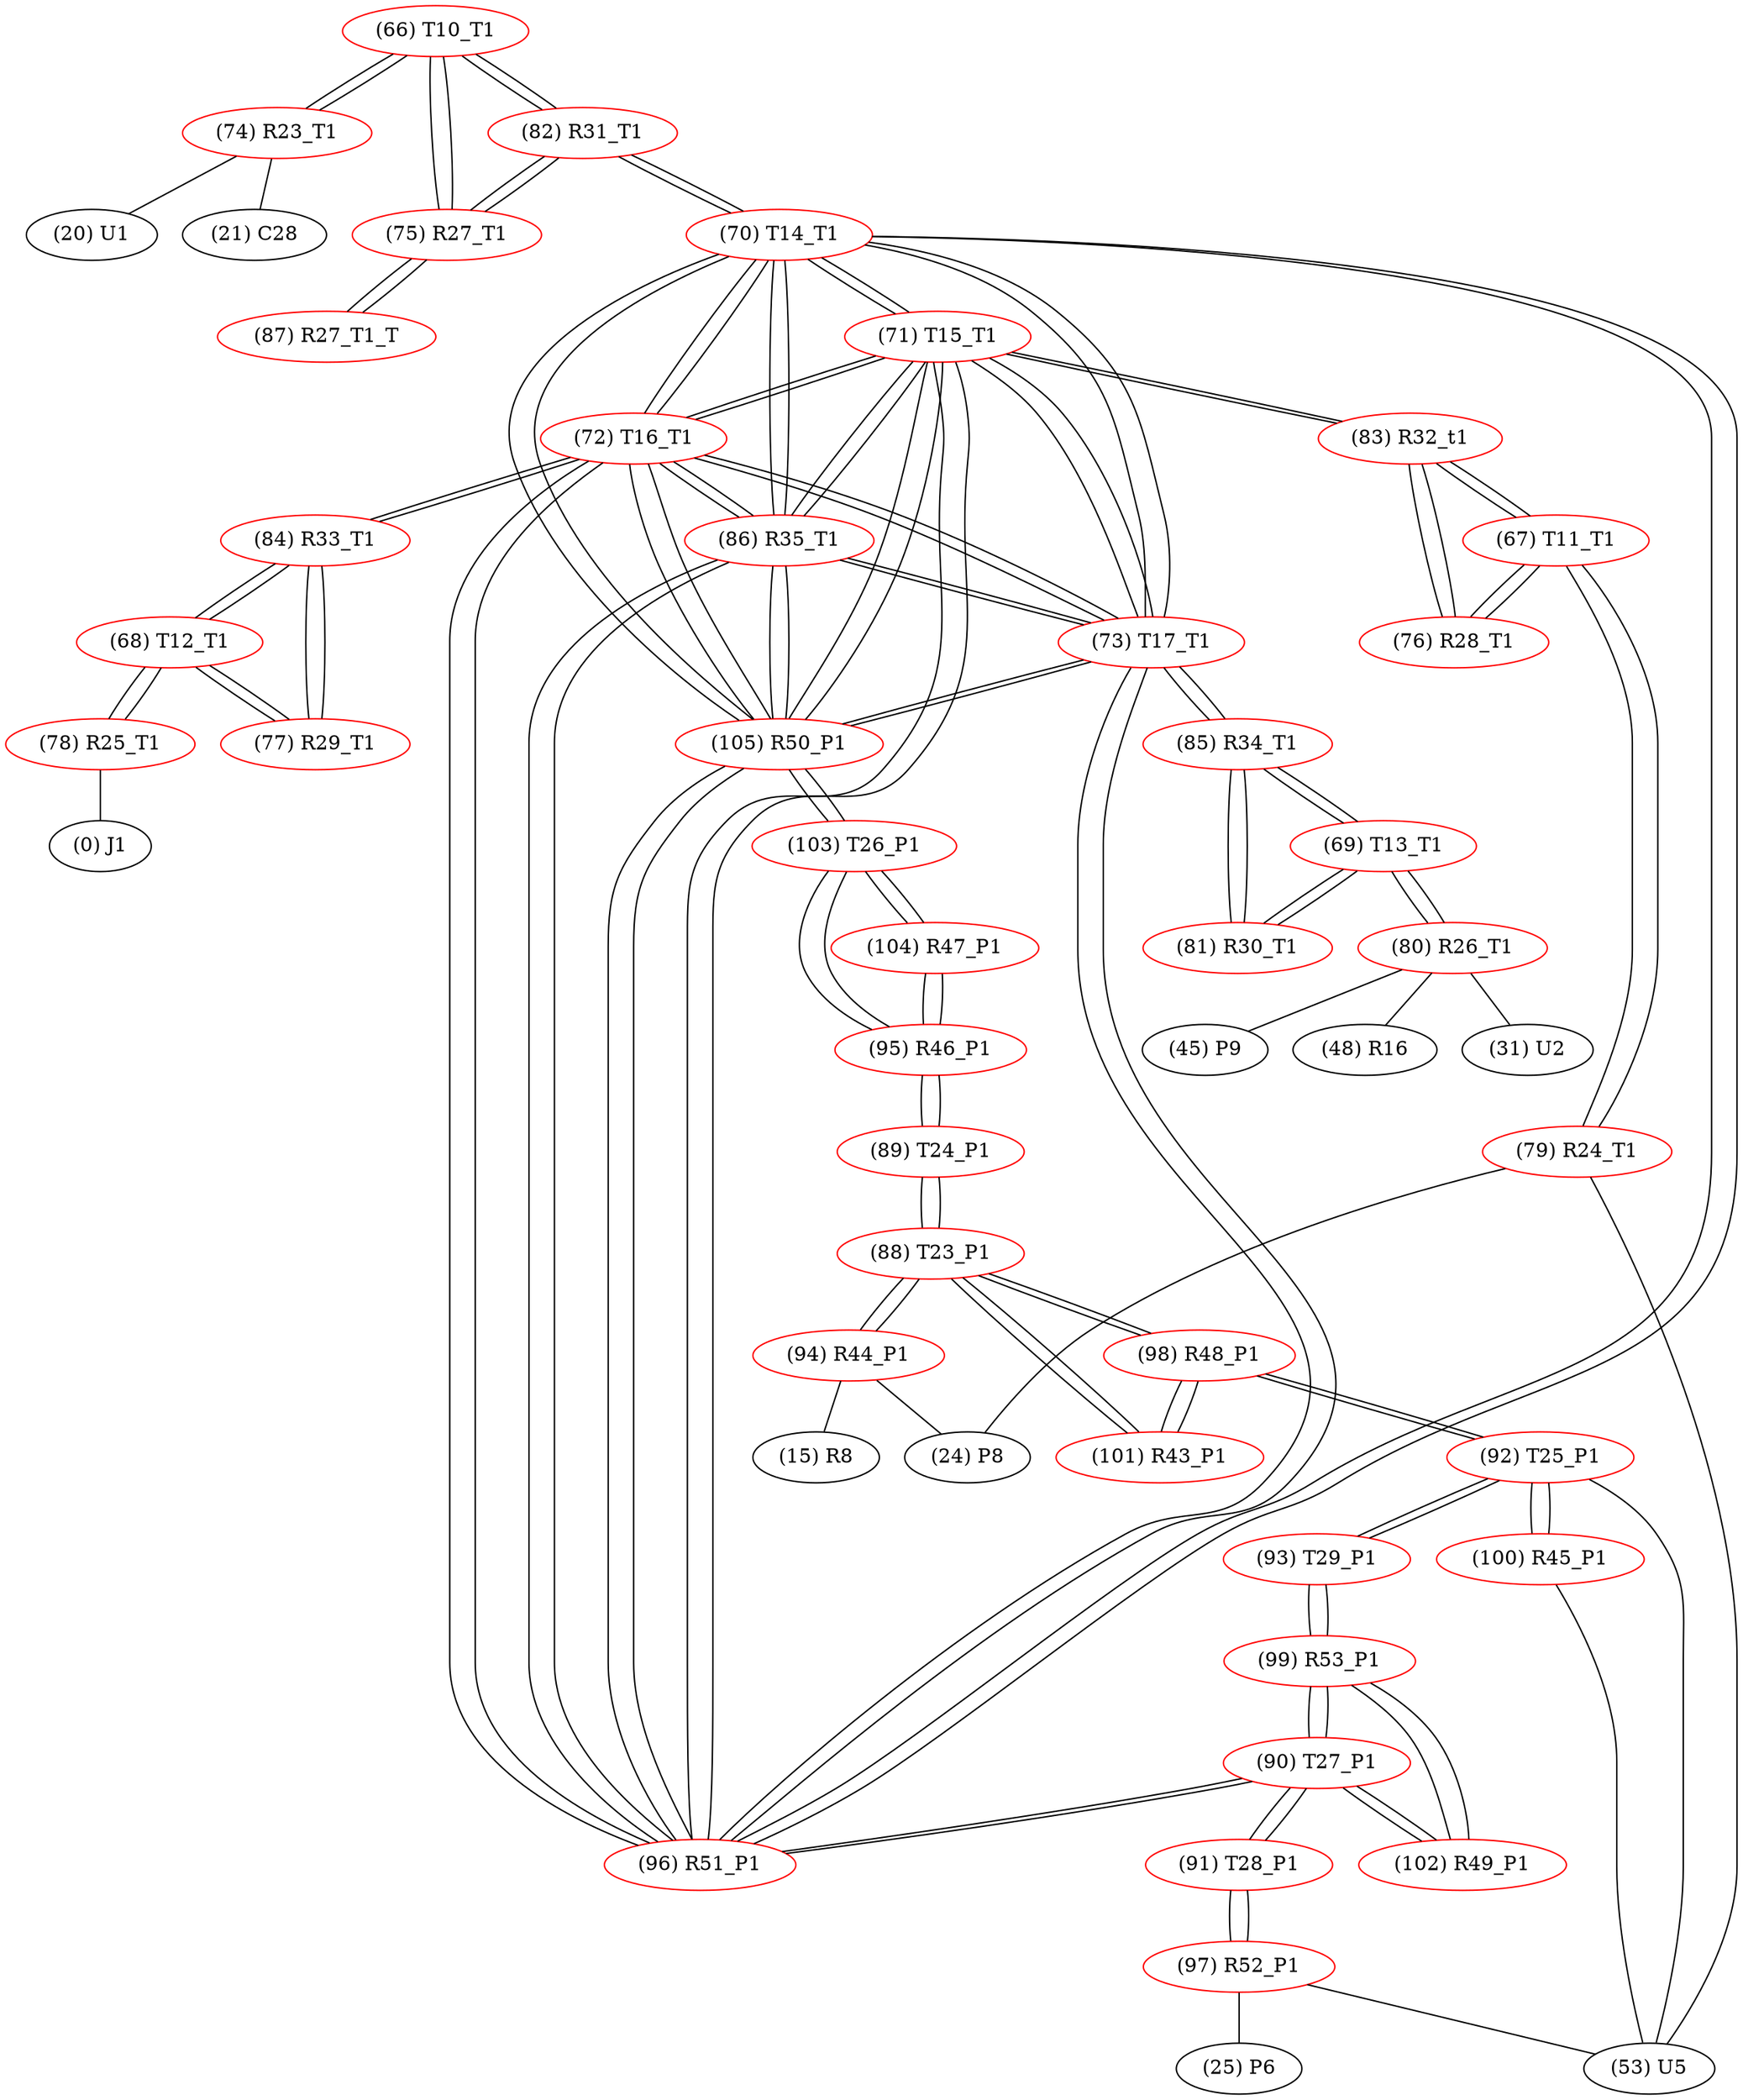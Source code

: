 graph {
	66 [label="(66) T10_T1" color=red]
	74 [label="(74) R23_T1"]
	82 [label="(82) R31_T1"]
	75 [label="(75) R27_T1"]
	67 [label="(67) T11_T1" color=red]
	79 [label="(79) R24_T1"]
	76 [label="(76) R28_T1"]
	83 [label="(83) R32_t1"]
	68 [label="(68) T12_T1" color=red]
	84 [label="(84) R33_T1"]
	77 [label="(77) R29_T1"]
	78 [label="(78) R25_T1"]
	69 [label="(69) T13_T1" color=red]
	81 [label="(81) R30_T1"]
	85 [label="(85) R34_T1"]
	80 [label="(80) R26_T1"]
	70 [label="(70) T14_T1" color=red]
	82 [label="(82) R31_T1"]
	96 [label="(96) R51_P1"]
	105 [label="(105) R50_P1"]
	73 [label="(73) T17_T1"]
	86 [label="(86) R35_T1"]
	72 [label="(72) T16_T1"]
	71 [label="(71) T15_T1"]
	71 [label="(71) T15_T1" color=red]
	83 [label="(83) R32_t1"]
	96 [label="(96) R51_P1"]
	105 [label="(105) R50_P1"]
	73 [label="(73) T17_T1"]
	86 [label="(86) R35_T1"]
	72 [label="(72) T16_T1"]
	70 [label="(70) T14_T1"]
	72 [label="(72) T16_T1" color=red]
	84 [label="(84) R33_T1"]
	96 [label="(96) R51_P1"]
	105 [label="(105) R50_P1"]
	73 [label="(73) T17_T1"]
	86 [label="(86) R35_T1"]
	71 [label="(71) T15_T1"]
	70 [label="(70) T14_T1"]
	73 [label="(73) T17_T1" color=red]
	85 [label="(85) R34_T1"]
	96 [label="(96) R51_P1"]
	105 [label="(105) R50_P1"]
	86 [label="(86) R35_T1"]
	72 [label="(72) T16_T1"]
	71 [label="(71) T15_T1"]
	70 [label="(70) T14_T1"]
	74 [label="(74) R23_T1" color=red]
	20 [label="(20) U1"]
	21 [label="(21) C28"]
	66 [label="(66) T10_T1"]
	75 [label="(75) R27_T1" color=red]
	66 [label="(66) T10_T1"]
	82 [label="(82) R31_T1"]
	87 [label="(87) R27_T1_T"]
	76 [label="(76) R28_T1" color=red]
	67 [label="(67) T11_T1"]
	83 [label="(83) R32_t1"]
	77 [label="(77) R29_T1" color=red]
	84 [label="(84) R33_T1"]
	68 [label="(68) T12_T1"]
	78 [label="(78) R25_T1" color=red]
	0 [label="(0) J1"]
	68 [label="(68) T12_T1"]
	79 [label="(79) R24_T1" color=red]
	24 [label="(24) P8"]
	53 [label="(53) U5"]
	67 [label="(67) T11_T1"]
	80 [label="(80) R26_T1" color=red]
	31 [label="(31) U2"]
	45 [label="(45) P9"]
	48 [label="(48) R16"]
	69 [label="(69) T13_T1"]
	81 [label="(81) R30_T1" color=red]
	85 [label="(85) R34_T1"]
	69 [label="(69) T13_T1"]
	82 [label="(82) R31_T1" color=red]
	66 [label="(66) T10_T1"]
	75 [label="(75) R27_T1"]
	70 [label="(70) T14_T1"]
	83 [label="(83) R32_t1" color=red]
	71 [label="(71) T15_T1"]
	67 [label="(67) T11_T1"]
	76 [label="(76) R28_T1"]
	84 [label="(84) R33_T1" color=red]
	72 [label="(72) T16_T1"]
	77 [label="(77) R29_T1"]
	68 [label="(68) T12_T1"]
	85 [label="(85) R34_T1" color=red]
	73 [label="(73) T17_T1"]
	81 [label="(81) R30_T1"]
	69 [label="(69) T13_T1"]
	86 [label="(86) R35_T1" color=red]
	96 [label="(96) R51_P1"]
	105 [label="(105) R50_P1"]
	73 [label="(73) T17_T1"]
	72 [label="(72) T16_T1"]
	71 [label="(71) T15_T1"]
	70 [label="(70) T14_T1"]
	87 [label="(87) R27_T1_T" color=red]
	75 [label="(75) R27_T1"]
	88 [label="(88) T23_P1" color=red]
	98 [label="(98) R48_P1"]
	101 [label="(101) R43_P1"]
	89 [label="(89) T24_P1"]
	94 [label="(94) R44_P1"]
	89 [label="(89) T24_P1" color=red]
	95 [label="(95) R46_P1"]
	88 [label="(88) T23_P1"]
	90 [label="(90) T27_P1" color=red]
	96 [label="(96) R51_P1"]
	91 [label="(91) T28_P1"]
	99 [label="(99) R53_P1"]
	102 [label="(102) R49_P1"]
	91 [label="(91) T28_P1" color=red]
	97 [label="(97) R52_P1"]
	90 [label="(90) T27_P1"]
	92 [label="(92) T25_P1" color=red]
	93 [label="(93) T29_P1"]
	98 [label="(98) R48_P1"]
	100 [label="(100) R45_P1"]
	53 [label="(53) U5"]
	93 [label="(93) T29_P1" color=red]
	92 [label="(92) T25_P1"]
	99 [label="(99) R53_P1"]
	94 [label="(94) R44_P1" color=red]
	15 [label="(15) R8"]
	24 [label="(24) P8"]
	88 [label="(88) T23_P1"]
	95 [label="(95) R46_P1" color=red]
	103 [label="(103) T26_P1"]
	104 [label="(104) R47_P1"]
	89 [label="(89) T24_P1"]
	96 [label="(96) R51_P1" color=red]
	90 [label="(90) T27_P1"]
	105 [label="(105) R50_P1"]
	73 [label="(73) T17_T1"]
	86 [label="(86) R35_T1"]
	72 [label="(72) T16_T1"]
	71 [label="(71) T15_T1"]
	70 [label="(70) T14_T1"]
	97 [label="(97) R52_P1" color=red]
	25 [label="(25) P6"]
	53 [label="(53) U5"]
	91 [label="(91) T28_P1"]
	98 [label="(98) R48_P1" color=red]
	92 [label="(92) T25_P1"]
	88 [label="(88) T23_P1"]
	101 [label="(101) R43_P1"]
	99 [label="(99) R53_P1" color=red]
	93 [label="(93) T29_P1"]
	90 [label="(90) T27_P1"]
	102 [label="(102) R49_P1"]
	100 [label="(100) R45_P1" color=red]
	92 [label="(92) T25_P1"]
	53 [label="(53) U5"]
	101 [label="(101) R43_P1" color=red]
	98 [label="(98) R48_P1"]
	88 [label="(88) T23_P1"]
	102 [label="(102) R49_P1" color=red]
	90 [label="(90) T27_P1"]
	99 [label="(99) R53_P1"]
	103 [label="(103) T26_P1" color=red]
	105 [label="(105) R50_P1"]
	95 [label="(95) R46_P1"]
	104 [label="(104) R47_P1"]
	104 [label="(104) R47_P1" color=red]
	103 [label="(103) T26_P1"]
	95 [label="(95) R46_P1"]
	105 [label="(105) R50_P1" color=red]
	103 [label="(103) T26_P1"]
	96 [label="(96) R51_P1"]
	73 [label="(73) T17_T1"]
	86 [label="(86) R35_T1"]
	72 [label="(72) T16_T1"]
	71 [label="(71) T15_T1"]
	70 [label="(70) T14_T1"]
	66 -- 74
	66 -- 82
	66 -- 75
	67 -- 79
	67 -- 76
	67 -- 83
	68 -- 84
	68 -- 77
	68 -- 78
	69 -- 81
	69 -- 85
	69 -- 80
	70 -- 82
	70 -- 96
	70 -- 105
	70 -- 73
	70 -- 86
	70 -- 72
	70 -- 71
	71 -- 83
	71 -- 96
	71 -- 105
	71 -- 73
	71 -- 86
	71 -- 72
	71 -- 70
	72 -- 84
	72 -- 96
	72 -- 105
	72 -- 73
	72 -- 86
	72 -- 71
	72 -- 70
	73 -- 85
	73 -- 96
	73 -- 105
	73 -- 86
	73 -- 72
	73 -- 71
	73 -- 70
	74 -- 20
	74 -- 21
	74 -- 66
	75 -- 66
	75 -- 82
	75 -- 87
	76 -- 67
	76 -- 83
	77 -- 84
	77 -- 68
	78 -- 0
	78 -- 68
	79 -- 24
	79 -- 53
	79 -- 67
	80 -- 31
	80 -- 45
	80 -- 48
	80 -- 69
	81 -- 85
	81 -- 69
	82 -- 66
	82 -- 75
	82 -- 70
	83 -- 71
	83 -- 67
	83 -- 76
	84 -- 72
	84 -- 77
	84 -- 68
	85 -- 73
	85 -- 81
	85 -- 69
	86 -- 96
	86 -- 105
	86 -- 73
	86 -- 72
	86 -- 71
	86 -- 70
	87 -- 75
	88 -- 98
	88 -- 101
	88 -- 89
	88 -- 94
	89 -- 95
	89 -- 88
	90 -- 96
	90 -- 91
	90 -- 99
	90 -- 102
	91 -- 97
	91 -- 90
	92 -- 93
	92 -- 98
	92 -- 100
	92 -- 53
	93 -- 92
	93 -- 99
	94 -- 15
	94 -- 24
	94 -- 88
	95 -- 103
	95 -- 104
	95 -- 89
	96 -- 90
	96 -- 105
	96 -- 73
	96 -- 86
	96 -- 72
	96 -- 71
	96 -- 70
	97 -- 25
	97 -- 53
	97 -- 91
	98 -- 92
	98 -- 88
	98 -- 101
	99 -- 93
	99 -- 90
	99 -- 102
	100 -- 92
	100 -- 53
	101 -- 98
	101 -- 88
	102 -- 90
	102 -- 99
	103 -- 105
	103 -- 95
	103 -- 104
	104 -- 103
	104 -- 95
	105 -- 103
	105 -- 96
	105 -- 73
	105 -- 86
	105 -- 72
	105 -- 71
	105 -- 70
}
